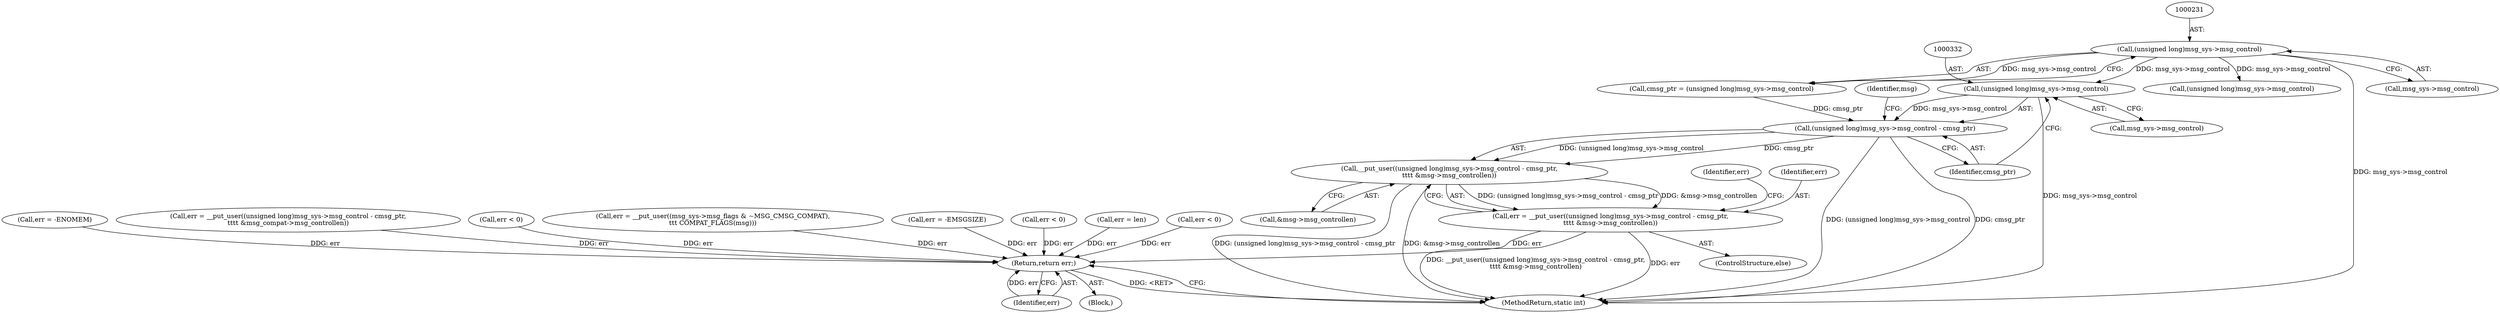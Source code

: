 digraph "0_linux_f3d3342602f8bcbf37d7c46641cb9bca7618eb1c_31@pointer" {
"1000331" [label="(Call,(unsigned long)msg_sys->msg_control)"];
"1000230" [label="(Call,(unsigned long)msg_sys->msg_control)"];
"1000330" [label="(Call,(unsigned long)msg_sys->msg_control - cmsg_ptr)"];
"1000329" [label="(Call,__put_user((unsigned long)msg_sys->msg_control - cmsg_ptr,\n\t\t\t\t &msg->msg_controllen))"];
"1000327" [label="(Call,err = __put_user((unsigned long)msg_sys->msg_control - cmsg_ptr,\n\t\t\t\t &msg->msg_controllen))"];
"1000355" [label="(Return,return err;)"];
"1000327" [label="(Call,err = __put_user((unsigned long)msg_sys->msg_control - cmsg_ptr,\n\t\t\t\t &msg->msg_controllen))"];
"1000337" [label="(Call,&msg->msg_controllen)"];
"1000336" [label="(Identifier,cmsg_ptr)"];
"1000344" [label="(Call,err = len)"];
"1000228" [label="(Call,cmsg_ptr = (unsigned long)msg_sys->msg_control)"];
"1000268" [label="(Call,err < 0)"];
"1000330" [label="(Call,(unsigned long)msg_sys->msg_control - cmsg_ptr)"];
"1000110" [label="(Block,)"];
"1000316" [label="(Call,(unsigned long)msg_sys->msg_control)"];
"1000170" [label="(Call,err = -ENOMEM)"];
"1000312" [label="(Call,err = __put_user((unsigned long)msg_sys->msg_control - cmsg_ptr,\n\t\t\t\t &msg_compat->msg_controllen))"];
"1000232" [label="(Call,msg_sys->msg_control)"];
"1000355" [label="(Return,return err;)"];
"1000356" [label="(Identifier,err)"];
"1000357" [label="(MethodReturn,static int)"];
"1000331" [label="(Call,(unsigned long)msg_sys->msg_control)"];
"1000230" [label="(Call,(unsigned long)msg_sys->msg_control)"];
"1000221" [label="(Call,err < 0)"];
"1000339" [label="(Identifier,msg)"];
"1000342" [label="(Identifier,err)"];
"1000326" [label="(ControlStructure,else)"];
"1000333" [label="(Call,msg_sys->msg_control)"];
"1000329" [label="(Call,__put_user((unsigned long)msg_sys->msg_control - cmsg_ptr,\n\t\t\t\t &msg->msg_controllen))"];
"1000328" [label="(Identifier,err)"];
"1000295" [label="(Call,err = __put_user((msg_sys->msg_flags & ~MSG_CMSG_COMPAT),\n\t\t\t COMPAT_FLAGS(msg)))"];
"1000159" [label="(Call,err = -EMSGSIZE)"];
"1000291" [label="(Call,err < 0)"];
"1000331" -> "1000330"  [label="AST: "];
"1000331" -> "1000333"  [label="CFG: "];
"1000332" -> "1000331"  [label="AST: "];
"1000333" -> "1000331"  [label="AST: "];
"1000336" -> "1000331"  [label="CFG: "];
"1000331" -> "1000357"  [label="DDG: msg_sys->msg_control"];
"1000331" -> "1000330"  [label="DDG: msg_sys->msg_control"];
"1000230" -> "1000331"  [label="DDG: msg_sys->msg_control"];
"1000230" -> "1000228"  [label="AST: "];
"1000230" -> "1000232"  [label="CFG: "];
"1000231" -> "1000230"  [label="AST: "];
"1000232" -> "1000230"  [label="AST: "];
"1000228" -> "1000230"  [label="CFG: "];
"1000230" -> "1000357"  [label="DDG: msg_sys->msg_control"];
"1000230" -> "1000228"  [label="DDG: msg_sys->msg_control"];
"1000230" -> "1000316"  [label="DDG: msg_sys->msg_control"];
"1000330" -> "1000329"  [label="AST: "];
"1000330" -> "1000336"  [label="CFG: "];
"1000336" -> "1000330"  [label="AST: "];
"1000339" -> "1000330"  [label="CFG: "];
"1000330" -> "1000357"  [label="DDG: (unsigned long)msg_sys->msg_control"];
"1000330" -> "1000357"  [label="DDG: cmsg_ptr"];
"1000330" -> "1000329"  [label="DDG: (unsigned long)msg_sys->msg_control"];
"1000330" -> "1000329"  [label="DDG: cmsg_ptr"];
"1000228" -> "1000330"  [label="DDG: cmsg_ptr"];
"1000329" -> "1000327"  [label="AST: "];
"1000329" -> "1000337"  [label="CFG: "];
"1000337" -> "1000329"  [label="AST: "];
"1000327" -> "1000329"  [label="CFG: "];
"1000329" -> "1000357"  [label="DDG: (unsigned long)msg_sys->msg_control - cmsg_ptr"];
"1000329" -> "1000357"  [label="DDG: &msg->msg_controllen"];
"1000329" -> "1000327"  [label="DDG: (unsigned long)msg_sys->msg_control - cmsg_ptr"];
"1000329" -> "1000327"  [label="DDG: &msg->msg_controllen"];
"1000327" -> "1000326"  [label="AST: "];
"1000328" -> "1000327"  [label="AST: "];
"1000342" -> "1000327"  [label="CFG: "];
"1000327" -> "1000357"  [label="DDG: err"];
"1000327" -> "1000357"  [label="DDG: __put_user((unsigned long)msg_sys->msg_control - cmsg_ptr,\n\t\t\t\t &msg->msg_controllen)"];
"1000327" -> "1000355"  [label="DDG: err"];
"1000355" -> "1000110"  [label="AST: "];
"1000355" -> "1000356"  [label="CFG: "];
"1000356" -> "1000355"  [label="AST: "];
"1000357" -> "1000355"  [label="CFG: "];
"1000355" -> "1000357"  [label="DDG: <RET>"];
"1000356" -> "1000355"  [label="DDG: err"];
"1000291" -> "1000355"  [label="DDG: err"];
"1000295" -> "1000355"  [label="DDG: err"];
"1000268" -> "1000355"  [label="DDG: err"];
"1000221" -> "1000355"  [label="DDG: err"];
"1000170" -> "1000355"  [label="DDG: err"];
"1000344" -> "1000355"  [label="DDG: err"];
"1000312" -> "1000355"  [label="DDG: err"];
"1000159" -> "1000355"  [label="DDG: err"];
}
